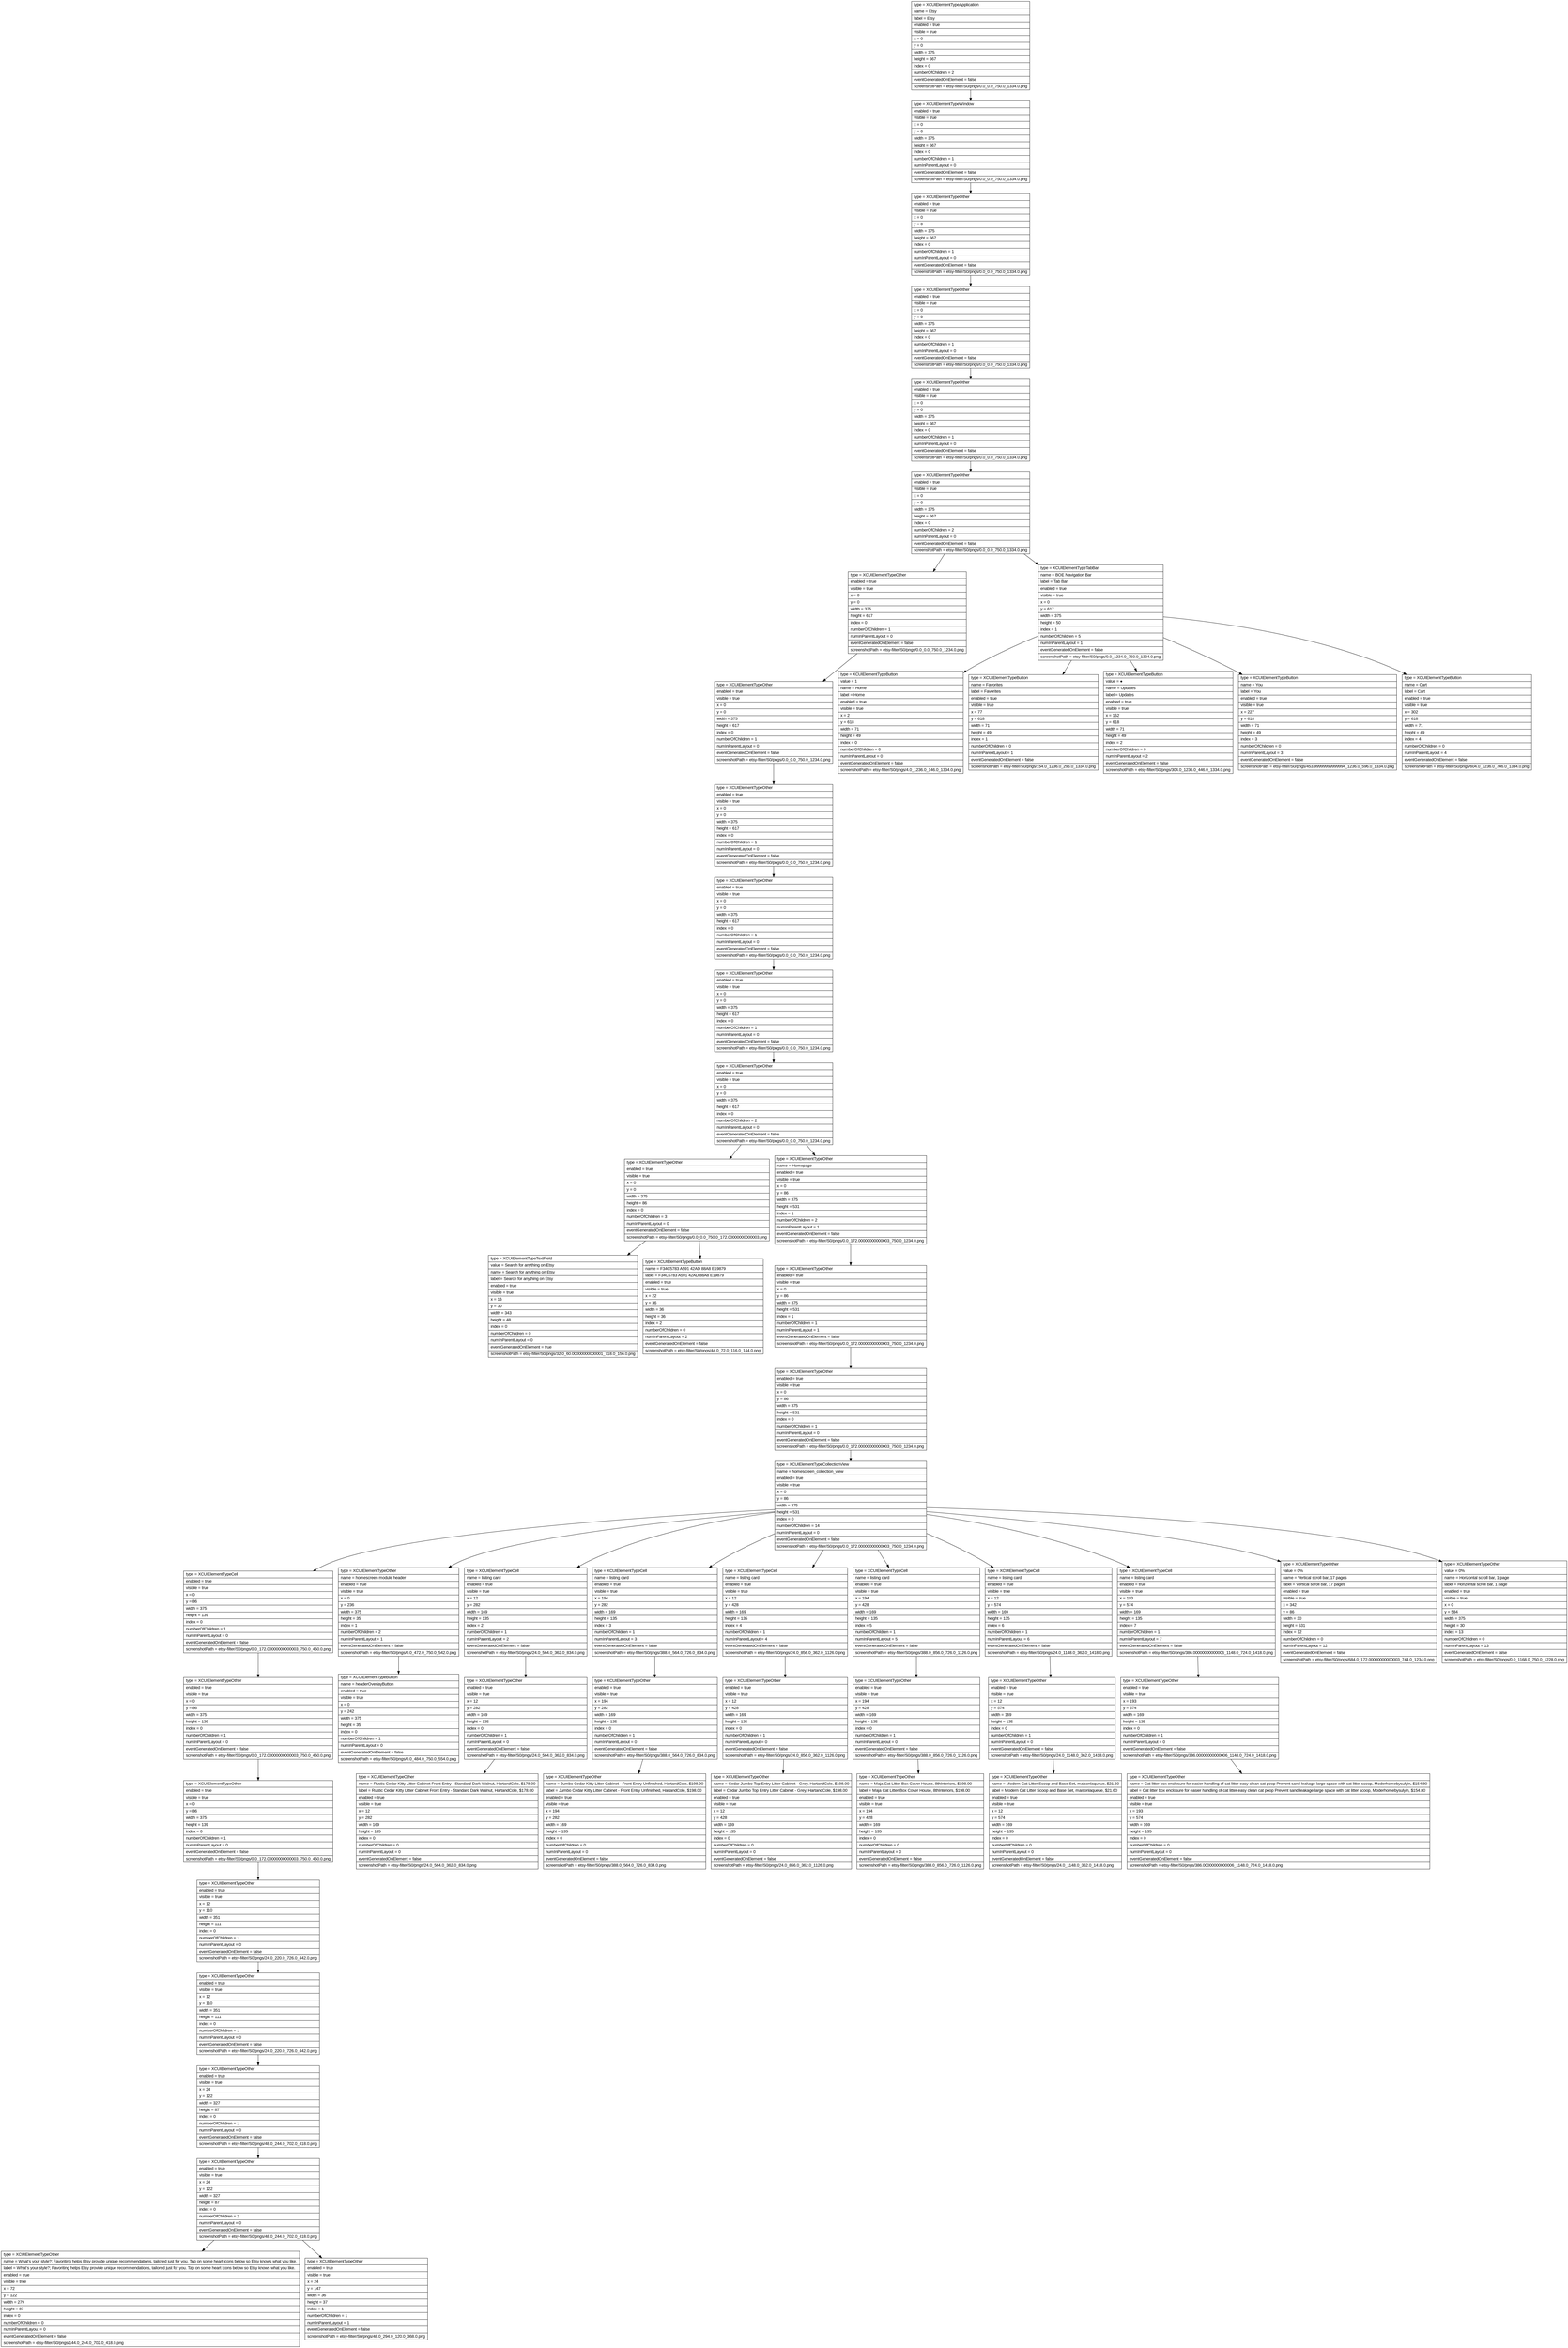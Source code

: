 digraph Layout {

	node [shape=record fontname=Arial];

	0	[label="{type = XCUIElementTypeApplication\l|name = Etsy\l|label = Etsy\l|enabled = true\l|visible = true\l|x = 0\l|y = 0\l|width = 375\l|height = 667\l|index = 0\l|numberOfChildren = 2\l|eventGeneratedOnElement = false \l|screenshotPath = etsy-filter/S0/pngs/0.0_0.0_750.0_1334.0.png\l}"]
	1	[label="{type = XCUIElementTypeWindow\l|enabled = true\l|visible = true\l|x = 0\l|y = 0\l|width = 375\l|height = 667\l|index = 0\l|numberOfChildren = 1\l|numInParentLayout = 0\l|eventGeneratedOnElement = false \l|screenshotPath = etsy-filter/S0/pngs/0.0_0.0_750.0_1334.0.png\l}"]
	2	[label="{type = XCUIElementTypeOther\l|enabled = true\l|visible = true\l|x = 0\l|y = 0\l|width = 375\l|height = 667\l|index = 0\l|numberOfChildren = 1\l|numInParentLayout = 0\l|eventGeneratedOnElement = false \l|screenshotPath = etsy-filter/S0/pngs/0.0_0.0_750.0_1334.0.png\l}"]
	3	[label="{type = XCUIElementTypeOther\l|enabled = true\l|visible = true\l|x = 0\l|y = 0\l|width = 375\l|height = 667\l|index = 0\l|numberOfChildren = 1\l|numInParentLayout = 0\l|eventGeneratedOnElement = false \l|screenshotPath = etsy-filter/S0/pngs/0.0_0.0_750.0_1334.0.png\l}"]
	4	[label="{type = XCUIElementTypeOther\l|enabled = true\l|visible = true\l|x = 0\l|y = 0\l|width = 375\l|height = 667\l|index = 0\l|numberOfChildren = 1\l|numInParentLayout = 0\l|eventGeneratedOnElement = false \l|screenshotPath = etsy-filter/S0/pngs/0.0_0.0_750.0_1334.0.png\l}"]
	5	[label="{type = XCUIElementTypeOther\l|enabled = true\l|visible = true\l|x = 0\l|y = 0\l|width = 375\l|height = 667\l|index = 0\l|numberOfChildren = 2\l|numInParentLayout = 0\l|eventGeneratedOnElement = false \l|screenshotPath = etsy-filter/S0/pngs/0.0_0.0_750.0_1334.0.png\l}"]
	6	[label="{type = XCUIElementTypeOther\l|enabled = true\l|visible = true\l|x = 0\l|y = 0\l|width = 375\l|height = 617\l|index = 0\l|numberOfChildren = 1\l|numInParentLayout = 0\l|eventGeneratedOnElement = false \l|screenshotPath = etsy-filter/S0/pngs/0.0_0.0_750.0_1234.0.png\l}"]
	7	[label="{type = XCUIElementTypeTabBar\l|name = BOE Navigation Bar\l|label = Tab Bar\l|enabled = true\l|visible = true\l|x = 0\l|y = 617\l|width = 375\l|height = 50\l|index = 1\l|numberOfChildren = 5\l|numInParentLayout = 1\l|eventGeneratedOnElement = false \l|screenshotPath = etsy-filter/S0/pngs/0.0_1234.0_750.0_1334.0.png\l}"]
	8	[label="{type = XCUIElementTypeOther\l|enabled = true\l|visible = true\l|x = 0\l|y = 0\l|width = 375\l|height = 617\l|index = 0\l|numberOfChildren = 1\l|numInParentLayout = 0\l|eventGeneratedOnElement = false \l|screenshotPath = etsy-filter/S0/pngs/0.0_0.0_750.0_1234.0.png\l}"]
	9	[label="{type = XCUIElementTypeButton\l|value = 1\l|name = Home\l|label = Home\l|enabled = true\l|visible = true\l|x = 2\l|y = 618\l|width = 71\l|height = 49\l|index = 0\l|numberOfChildren = 0\l|numInParentLayout = 0\l|eventGeneratedOnElement = false \l|screenshotPath = etsy-filter/S0/pngs/4.0_1236.0_146.0_1334.0.png\l}"]
	10	[label="{type = XCUIElementTypeButton\l|name = Favorites\l|label = Favorites\l|enabled = true\l|visible = true\l|x = 77\l|y = 618\l|width = 71\l|height = 49\l|index = 1\l|numberOfChildren = 0\l|numInParentLayout = 1\l|eventGeneratedOnElement = false \l|screenshotPath = etsy-filter/S0/pngs/154.0_1236.0_296.0_1334.0.png\l}"]
	11	[label="{type = XCUIElementTypeButton\l|value = ●\l|name = Updates\l|label = Updates\l|enabled = true\l|visible = true\l|x = 152\l|y = 618\l|width = 71\l|height = 49\l|index = 2\l|numberOfChildren = 0\l|numInParentLayout = 2\l|eventGeneratedOnElement = false \l|screenshotPath = etsy-filter/S0/pngs/304.0_1236.0_446.0_1334.0.png\l}"]
	12	[label="{type = XCUIElementTypeButton\l|name = You\l|label = You\l|enabled = true\l|visible = true\l|x = 227\l|y = 618\l|width = 71\l|height = 49\l|index = 3\l|numberOfChildren = 0\l|numInParentLayout = 3\l|eventGeneratedOnElement = false \l|screenshotPath = etsy-filter/S0/pngs/453.99999999999994_1236.0_596.0_1334.0.png\l}"]
	13	[label="{type = XCUIElementTypeButton\l|name = Cart\l|label = Cart\l|enabled = true\l|visible = true\l|x = 302\l|y = 618\l|width = 71\l|height = 49\l|index = 4\l|numberOfChildren = 0\l|numInParentLayout = 4\l|eventGeneratedOnElement = false \l|screenshotPath = etsy-filter/S0/pngs/604.0_1236.0_746.0_1334.0.png\l}"]
	14	[label="{type = XCUIElementTypeOther\l|enabled = true\l|visible = true\l|x = 0\l|y = 0\l|width = 375\l|height = 617\l|index = 0\l|numberOfChildren = 1\l|numInParentLayout = 0\l|eventGeneratedOnElement = false \l|screenshotPath = etsy-filter/S0/pngs/0.0_0.0_750.0_1234.0.png\l}"]
	15	[label="{type = XCUIElementTypeOther\l|enabled = true\l|visible = true\l|x = 0\l|y = 0\l|width = 375\l|height = 617\l|index = 0\l|numberOfChildren = 1\l|numInParentLayout = 0\l|eventGeneratedOnElement = false \l|screenshotPath = etsy-filter/S0/pngs/0.0_0.0_750.0_1234.0.png\l}"]
	16	[label="{type = XCUIElementTypeOther\l|enabled = true\l|visible = true\l|x = 0\l|y = 0\l|width = 375\l|height = 617\l|index = 0\l|numberOfChildren = 1\l|numInParentLayout = 0\l|eventGeneratedOnElement = false \l|screenshotPath = etsy-filter/S0/pngs/0.0_0.0_750.0_1234.0.png\l}"]
	17	[label="{type = XCUIElementTypeOther\l|enabled = true\l|visible = true\l|x = 0\l|y = 0\l|width = 375\l|height = 617\l|index = 0\l|numberOfChildren = 2\l|numInParentLayout = 0\l|eventGeneratedOnElement = false \l|screenshotPath = etsy-filter/S0/pngs/0.0_0.0_750.0_1234.0.png\l}"]
	18	[label="{type = XCUIElementTypeOther\l|enabled = true\l|visible = true\l|x = 0\l|y = 0\l|width = 375\l|height = 86\l|index = 0\l|numberOfChildren = 3\l|numInParentLayout = 0\l|eventGeneratedOnElement = false \l|screenshotPath = etsy-filter/S0/pngs/0.0_0.0_750.0_172.00000000000003.png\l}"]
	19	[label="{type = XCUIElementTypeOther\l|name = Homepage\l|enabled = true\l|visible = true\l|x = 0\l|y = 86\l|width = 375\l|height = 531\l|index = 1\l|numberOfChildren = 2\l|numInParentLayout = 1\l|eventGeneratedOnElement = false \l|screenshotPath = etsy-filter/S0/pngs/0.0_172.00000000000003_750.0_1234.0.png\l}"]
	20	[label="{type = XCUIElementTypeTextField\l|value = Search for anything on Etsy\l|name = Search for anything on Etsy\l|label = Search for anything on Etsy\l|enabled = true\l|visible = true\l|x = 16\l|y = 30\l|width = 343\l|height = 48\l|index = 0\l|numberOfChildren = 0\l|numInParentLayout = 0\l|eventGeneratedOnElement = true \l|screenshotPath = etsy-filter/S0/pngs/32.0_60.00000000000001_718.0_156.0.png\l}"]
	21	[label="{type = XCUIElementTypeButton\l|name = F34C5783 A591 42AD 88A8 E19879\l|label = F34C5783 A591 42AD 88A8 E19879\l|enabled = true\l|visible = true\l|x = 22\l|y = 36\l|width = 36\l|height = 36\l|index = 2\l|numberOfChildren = 0\l|numInParentLayout = 2\l|eventGeneratedOnElement = false \l|screenshotPath = etsy-filter/S0/pngs/44.0_72.0_116.0_144.0.png\l}"]
	22	[label="{type = XCUIElementTypeOther\l|enabled = true\l|visible = true\l|x = 0\l|y = 86\l|width = 375\l|height = 531\l|index = 1\l|numberOfChildren = 1\l|numInParentLayout = 1\l|eventGeneratedOnElement = false \l|screenshotPath = etsy-filter/S0/pngs/0.0_172.00000000000003_750.0_1234.0.png\l}"]
	23	[label="{type = XCUIElementTypeOther\l|enabled = true\l|visible = true\l|x = 0\l|y = 86\l|width = 375\l|height = 531\l|index = 0\l|numberOfChildren = 1\l|numInParentLayout = 0\l|eventGeneratedOnElement = false \l|screenshotPath = etsy-filter/S0/pngs/0.0_172.00000000000003_750.0_1234.0.png\l}"]
	24	[label="{type = XCUIElementTypeCollectionView\l|name = homescreen_collection_view\l|enabled = true\l|visible = true\l|x = 0\l|y = 86\l|width = 375\l|height = 531\l|index = 0\l|numberOfChildren = 14\l|numInParentLayout = 0\l|eventGeneratedOnElement = false \l|screenshotPath = etsy-filter/S0/pngs/0.0_172.00000000000003_750.0_1234.0.png\l}"]
	25	[label="{type = XCUIElementTypeCell\l|enabled = true\l|visible = true\l|x = 0\l|y = 86\l|width = 375\l|height = 139\l|index = 0\l|numberOfChildren = 1\l|numInParentLayout = 0\l|eventGeneratedOnElement = false \l|screenshotPath = etsy-filter/S0/pngs/0.0_172.00000000000003_750.0_450.0.png\l}"]
	26	[label="{type = XCUIElementTypeOther\l|name = homescreen module header\l|enabled = true\l|visible = true\l|x = 0\l|y = 236\l|width = 375\l|height = 35\l|index = 1\l|numberOfChildren = 2\l|numInParentLayout = 1\l|eventGeneratedOnElement = false \l|screenshotPath = etsy-filter/S0/pngs/0.0_472.0_750.0_542.0.png\l}"]
	27	[label="{type = XCUIElementTypeCell\l|name = listing card\l|enabled = true\l|visible = true\l|x = 12\l|y = 282\l|width = 169\l|height = 135\l|index = 2\l|numberOfChildren = 1\l|numInParentLayout = 2\l|eventGeneratedOnElement = false \l|screenshotPath = etsy-filter/S0/pngs/24.0_564.0_362.0_834.0.png\l}"]
	28	[label="{type = XCUIElementTypeCell\l|name = listing card\l|enabled = true\l|visible = true\l|x = 194\l|y = 282\l|width = 169\l|height = 135\l|index = 3\l|numberOfChildren = 1\l|numInParentLayout = 3\l|eventGeneratedOnElement = false \l|screenshotPath = etsy-filter/S0/pngs/388.0_564.0_726.0_834.0.png\l}"]
	29	[label="{type = XCUIElementTypeCell\l|name = listing card\l|enabled = true\l|visible = true\l|x = 12\l|y = 428\l|width = 169\l|height = 135\l|index = 4\l|numberOfChildren = 1\l|numInParentLayout = 4\l|eventGeneratedOnElement = false \l|screenshotPath = etsy-filter/S0/pngs/24.0_856.0_362.0_1126.0.png\l}"]
	30	[label="{type = XCUIElementTypeCell\l|name = listing card\l|enabled = true\l|visible = true\l|x = 194\l|y = 428\l|width = 169\l|height = 135\l|index = 5\l|numberOfChildren = 1\l|numInParentLayout = 5\l|eventGeneratedOnElement = false \l|screenshotPath = etsy-filter/S0/pngs/388.0_856.0_726.0_1126.0.png\l}"]
	31	[label="{type = XCUIElementTypeCell\l|name = listing card\l|enabled = true\l|visible = true\l|x = 12\l|y = 574\l|width = 169\l|height = 135\l|index = 6\l|numberOfChildren = 1\l|numInParentLayout = 6\l|eventGeneratedOnElement = false \l|screenshotPath = etsy-filter/S0/pngs/24.0_1148.0_362.0_1418.0.png\l}"]
	32	[label="{type = XCUIElementTypeCell\l|name = listing card\l|enabled = true\l|visible = true\l|x = 193\l|y = 574\l|width = 169\l|height = 135\l|index = 7\l|numberOfChildren = 1\l|numInParentLayout = 7\l|eventGeneratedOnElement = false \l|screenshotPath = etsy-filter/S0/pngs/386.00000000000006_1148.0_724.0_1418.0.png\l}"]
	33	[label="{type = XCUIElementTypeOther\l|value = 0%\l|name = Vertical scroll bar, 17 pages\l|label = Vertical scroll bar, 17 pages\l|enabled = true\l|visible = true\l|x = 342\l|y = 86\l|width = 30\l|height = 531\l|index = 12\l|numberOfChildren = 0\l|numInParentLayout = 12\l|eventGeneratedOnElement = false \l|screenshotPath = etsy-filter/S0/pngs/684.0_172.00000000000003_744.0_1234.0.png\l}"]
	34	[label="{type = XCUIElementTypeOther\l|value = 0%\l|name = Horizontal scroll bar, 1 page\l|label = Horizontal scroll bar, 1 page\l|enabled = true\l|visible = true\l|x = 0\l|y = 584\l|width = 375\l|height = 30\l|index = 13\l|numberOfChildren = 0\l|numInParentLayout = 13\l|eventGeneratedOnElement = false \l|screenshotPath = etsy-filter/S0/pngs/0.0_1168.0_750.0_1228.0.png\l}"]
	35	[label="{type = XCUIElementTypeOther\l|enabled = true\l|visible = true\l|x = 0\l|y = 86\l|width = 375\l|height = 139\l|index = 0\l|numberOfChildren = 1\l|numInParentLayout = 0\l|eventGeneratedOnElement = false \l|screenshotPath = etsy-filter/S0/pngs/0.0_172.00000000000003_750.0_450.0.png\l}"]
	36	[label="{type = XCUIElementTypeButton\l|name = headerOverlayButton\l|enabled = true\l|visible = true\l|x = 0\l|y = 242\l|width = 375\l|height = 35\l|index = 0\l|numberOfChildren = 1\l|numInParentLayout = 0\l|eventGeneratedOnElement = false \l|screenshotPath = etsy-filter/S0/pngs/0.0_484.0_750.0_554.0.png\l}"]
	37	[label="{type = XCUIElementTypeOther\l|enabled = true\l|visible = true\l|x = 12\l|y = 282\l|width = 169\l|height = 135\l|index = 0\l|numberOfChildren = 1\l|numInParentLayout = 0\l|eventGeneratedOnElement = false \l|screenshotPath = etsy-filter/S0/pngs/24.0_564.0_362.0_834.0.png\l}"]
	38	[label="{type = XCUIElementTypeOther\l|enabled = true\l|visible = true\l|x = 194\l|y = 282\l|width = 169\l|height = 135\l|index = 0\l|numberOfChildren = 1\l|numInParentLayout = 0\l|eventGeneratedOnElement = false \l|screenshotPath = etsy-filter/S0/pngs/388.0_564.0_726.0_834.0.png\l}"]
	39	[label="{type = XCUIElementTypeOther\l|enabled = true\l|visible = true\l|x = 12\l|y = 428\l|width = 169\l|height = 135\l|index = 0\l|numberOfChildren = 1\l|numInParentLayout = 0\l|eventGeneratedOnElement = false \l|screenshotPath = etsy-filter/S0/pngs/24.0_856.0_362.0_1126.0.png\l}"]
	40	[label="{type = XCUIElementTypeOther\l|enabled = true\l|visible = true\l|x = 194\l|y = 428\l|width = 169\l|height = 135\l|index = 0\l|numberOfChildren = 1\l|numInParentLayout = 0\l|eventGeneratedOnElement = false \l|screenshotPath = etsy-filter/S0/pngs/388.0_856.0_726.0_1126.0.png\l}"]
	41	[label="{type = XCUIElementTypeOther\l|enabled = true\l|visible = true\l|x = 12\l|y = 574\l|width = 169\l|height = 135\l|index = 0\l|numberOfChildren = 1\l|numInParentLayout = 0\l|eventGeneratedOnElement = false \l|screenshotPath = etsy-filter/S0/pngs/24.0_1148.0_362.0_1418.0.png\l}"]
	42	[label="{type = XCUIElementTypeOther\l|enabled = true\l|visible = true\l|x = 193\l|y = 574\l|width = 169\l|height = 135\l|index = 0\l|numberOfChildren = 1\l|numInParentLayout = 0\l|eventGeneratedOnElement = false \l|screenshotPath = etsy-filter/S0/pngs/386.00000000000006_1148.0_724.0_1418.0.png\l}"]
	43	[label="{type = XCUIElementTypeOther\l|enabled = true\l|visible = true\l|x = 0\l|y = 86\l|width = 375\l|height = 139\l|index = 0\l|numberOfChildren = 1\l|numInParentLayout = 0\l|eventGeneratedOnElement = false \l|screenshotPath = etsy-filter/S0/pngs/0.0_172.00000000000003_750.0_450.0.png\l}"]
	44	[label="{type = XCUIElementTypeOther\l|name = Rustic Cedar Kitty Litter Cabinet Front Entry - Standard Dark Walnut, HartandCole, $178.00\l|label = Rustic Cedar Kitty Litter Cabinet Front Entry - Standard Dark Walnut, HartandCole, $178.00\l|enabled = true\l|visible = true\l|x = 12\l|y = 282\l|width = 169\l|height = 135\l|index = 0\l|numberOfChildren = 0\l|numInParentLayout = 0\l|eventGeneratedOnElement = false \l|screenshotPath = etsy-filter/S0/pngs/24.0_564.0_362.0_834.0.png\l}"]
	45	[label="{type = XCUIElementTypeOther\l|name = Jumbo Cedar Kitty Litter Cabinet - Front Entry Unfinished, HartandCole, $198.00\l|label = Jumbo Cedar Kitty Litter Cabinet - Front Entry Unfinished, HartandCole, $198.00\l|enabled = true\l|visible = true\l|x = 194\l|y = 282\l|width = 169\l|height = 135\l|index = 0\l|numberOfChildren = 0\l|numInParentLayout = 0\l|eventGeneratedOnElement = false \l|screenshotPath = etsy-filter/S0/pngs/388.0_564.0_726.0_834.0.png\l}"]
	46	[label="{type = XCUIElementTypeOther\l|name = Cedar Jumbo Top Entry Litter Cabinet - Grey, HartandCole, $198.00\l|label = Cedar Jumbo Top Entry Litter Cabinet - Grey, HartandCole, $198.00\l|enabled = true\l|visible = true\l|x = 12\l|y = 428\l|width = 169\l|height = 135\l|index = 0\l|numberOfChildren = 0\l|numInParentLayout = 0\l|eventGeneratedOnElement = false \l|screenshotPath = etsy-filter/S0/pngs/24.0_856.0_362.0_1126.0.png\l}"]
	47	[label="{type = XCUIElementTypeOther\l|name = Maja Cat Litter Box Cover House, 8thInteriors, $198.00\l|label = Maja Cat Litter Box Cover House, 8thInteriors, $198.00\l|enabled = true\l|visible = true\l|x = 194\l|y = 428\l|width = 169\l|height = 135\l|index = 0\l|numberOfChildren = 0\l|numInParentLayout = 0\l|eventGeneratedOnElement = false \l|screenshotPath = etsy-filter/S0/pngs/388.0_856.0_726.0_1126.0.png\l}"]
	48	[label="{type = XCUIElementTypeOther\l|name = Modern Cat Litter Scoop and Base Set, maisonlaqueue, $21.60\l|label = Modern Cat Litter Scoop and Base Set, maisonlaqueue, $21.60\l|enabled = true\l|visible = true\l|x = 12\l|y = 574\l|width = 169\l|height = 135\l|index = 0\l|numberOfChildren = 0\l|numInParentLayout = 0\l|eventGeneratedOnElement = false \l|screenshotPath = etsy-filter/S0/pngs/24.0_1148.0_362.0_1418.0.png\l}"]
	49	[label="{type = XCUIElementTypeOther\l|name = Cat litter box enclosure for easier handling of cat litter easy clean cat poop Prevent sand leakage large space with cat litter scoop, Moderhomebysulyin, $154.80\l|label = Cat litter box enclosure for easier handling of cat litter easy clean cat poop Prevent sand leakage large space with cat litter scoop, Moderhomebysulyin, $154.80\l|enabled = true\l|visible = true\l|x = 193\l|y = 574\l|width = 169\l|height = 135\l|index = 0\l|numberOfChildren = 0\l|numInParentLayout = 0\l|eventGeneratedOnElement = false \l|screenshotPath = etsy-filter/S0/pngs/386.00000000000006_1148.0_724.0_1418.0.png\l}"]
	50	[label="{type = XCUIElementTypeOther\l|enabled = true\l|visible = true\l|x = 12\l|y = 110\l|width = 351\l|height = 111\l|index = 0\l|numberOfChildren = 1\l|numInParentLayout = 0\l|eventGeneratedOnElement = false \l|screenshotPath = etsy-filter/S0/pngs/24.0_220.0_726.0_442.0.png\l}"]
	51	[label="{type = XCUIElementTypeOther\l|enabled = true\l|visible = true\l|x = 12\l|y = 110\l|width = 351\l|height = 111\l|index = 0\l|numberOfChildren = 1\l|numInParentLayout = 0\l|eventGeneratedOnElement = false \l|screenshotPath = etsy-filter/S0/pngs/24.0_220.0_726.0_442.0.png\l}"]
	52	[label="{type = XCUIElementTypeOther\l|enabled = true\l|visible = true\l|x = 24\l|y = 122\l|width = 327\l|height = 87\l|index = 0\l|numberOfChildren = 1\l|numInParentLayout = 0\l|eventGeneratedOnElement = false \l|screenshotPath = etsy-filter/S0/pngs/48.0_244.0_702.0_418.0.png\l}"]
	53	[label="{type = XCUIElementTypeOther\l|enabled = true\l|visible = true\l|x = 24\l|y = 122\l|width = 327\l|height = 87\l|index = 0\l|numberOfChildren = 2\l|numInParentLayout = 0\l|eventGeneratedOnElement = false \l|screenshotPath = etsy-filter/S0/pngs/48.0_244.0_702.0_418.0.png\l}"]
	54	[label="{type = XCUIElementTypeOther\l|name = What's your style?; Favoriting helps Etsy provide unique recommendations, tailored just for you. Tap on some heart icons below so Etsy knows what you like.\l|label = What's your style?; Favoriting helps Etsy provide unique recommendations, tailored just for you. Tap on some heart icons below so Etsy knows what you like.\l|enabled = true\l|visible = true\l|x = 72\l|y = 122\l|width = 279\l|height = 87\l|index = 0\l|numberOfChildren = 0\l|numInParentLayout = 0\l|eventGeneratedOnElement = false \l|screenshotPath = etsy-filter/S0/pngs/144.0_244.0_702.0_418.0.png\l}"]
	55	[label="{type = XCUIElementTypeOther\l|enabled = true\l|visible = true\l|x = 24\l|y = 147\l|width = 36\l|height = 37\l|index = 1\l|numberOfChildren = 1\l|numInParentLayout = 1\l|eventGeneratedOnElement = false \l|screenshotPath = etsy-filter/S0/pngs/48.0_294.0_120.0_368.0.png\l}"]


	0 -> 1
	1 -> 2
	2 -> 3
	3 -> 4
	4 -> 5
	5 -> 6
	5 -> 7
	6 -> 8
	7 -> 9
	7 -> 10
	7 -> 11
	7 -> 12
	7 -> 13
	8 -> 14
	14 -> 15
	15 -> 16
	16 -> 17
	17 -> 18
	17 -> 19
	18 -> 20
	18 -> 21
	19 -> 22
	22 -> 23
	23 -> 24
	24 -> 25
	24 -> 26
	24 -> 27
	24 -> 28
	24 -> 29
	24 -> 30
	24 -> 31
	24 -> 32
	24 -> 33
	24 -> 34
	25 -> 35
	26 -> 36
	27 -> 37
	28 -> 38
	29 -> 39
	30 -> 40
	31 -> 41
	32 -> 42
	35 -> 43
	37 -> 44
	38 -> 45
	39 -> 46
	40 -> 47
	41 -> 48
	42 -> 49
	43 -> 50
	50 -> 51
	51 -> 52
	52 -> 53
	53 -> 54
	53 -> 55


}